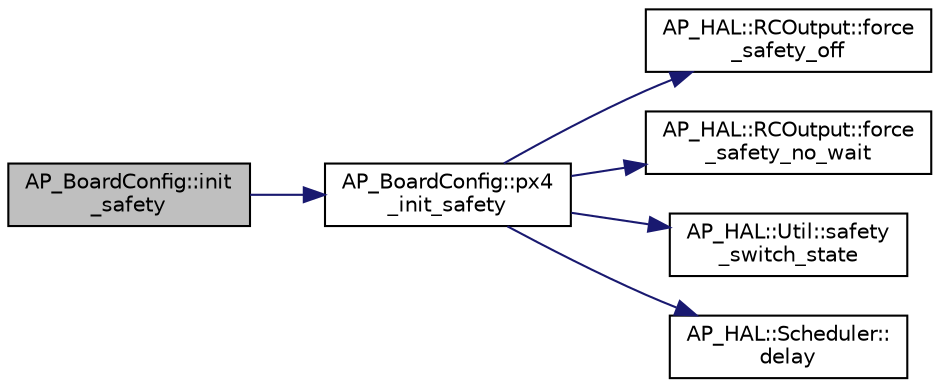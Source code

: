 digraph "AP_BoardConfig::init_safety"
{
 // INTERACTIVE_SVG=YES
  edge [fontname="Helvetica",fontsize="10",labelfontname="Helvetica",labelfontsize="10"];
  node [fontname="Helvetica",fontsize="10",shape=record];
  rankdir="LR";
  Node1 [label="AP_BoardConfig::init\l_safety",height=0.2,width=0.4,color="black", fillcolor="grey75", style="filled", fontcolor="black"];
  Node1 -> Node2 [color="midnightblue",fontsize="10",style="solid",fontname="Helvetica"];
  Node2 [label="AP_BoardConfig::px4\l_init_safety",height=0.2,width=0.4,color="black", fillcolor="white", style="filled",URL="$classAP__BoardConfig.html#ab0476ed0ebaa3721973d46af88c448d5"];
  Node2 -> Node3 [color="midnightblue",fontsize="10",style="solid",fontname="Helvetica"];
  Node3 [label="AP_HAL::RCOutput::force\l_safety_off",height=0.2,width=0.4,color="black", fillcolor="white", style="filled",URL="$classAP__HAL_1_1RCOutput.html#afb075a7e5438b6f0bae228e0b6be0cc2"];
  Node2 -> Node4 [color="midnightblue",fontsize="10",style="solid",fontname="Helvetica"];
  Node4 [label="AP_HAL::RCOutput::force\l_safety_no_wait",height=0.2,width=0.4,color="black", fillcolor="white", style="filled",URL="$classAP__HAL_1_1RCOutput.html#af1625f683d791c5c843fed2a6cefde3f"];
  Node2 -> Node5 [color="midnightblue",fontsize="10",style="solid",fontname="Helvetica"];
  Node5 [label="AP_HAL::Util::safety\l_switch_state",height=0.2,width=0.4,color="black", fillcolor="white", style="filled",URL="$classAP__HAL_1_1Util.html#a9cd8bcd13d4c3c74c665b0702f86451b"];
  Node2 -> Node6 [color="midnightblue",fontsize="10",style="solid",fontname="Helvetica"];
  Node6 [label="AP_HAL::Scheduler::\ldelay",height=0.2,width=0.4,color="black", fillcolor="white", style="filled",URL="$classAP__HAL_1_1Scheduler.html#ab3175e2e6223ccfe82f957e41cc12b26"];
}
